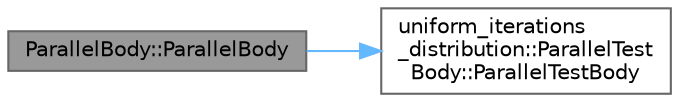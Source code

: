 digraph "ParallelBody::ParallelBody"
{
 // LATEX_PDF_SIZE
  bgcolor="transparent";
  edge [fontname=Helvetica,fontsize=10,labelfontname=Helvetica,labelfontsize=10];
  node [fontname=Helvetica,fontsize=10,shape=box,height=0.2,width=0.4];
  rankdir="LR";
  Node1 [id="Node000001",label="ParallelBody::ParallelBody",height=0.2,width=0.4,color="gray40", fillcolor="grey60", style="filled", fontcolor="black",tooltip=" "];
  Node1 -> Node2 [id="edge1_Node000001_Node000002",color="steelblue1",style="solid",tooltip=" "];
  Node2 [id="Node000002",label="uniform_iterations\l_distribution::ParallelTest\lBody::ParallelTestBody",height=0.2,width=0.4,color="grey40", fillcolor="white", style="filled",URL="$classuniform__iterations__distribution_1_1_parallel_test_body.html#ac25ec90ba377a689a01d9c6a237fd039",tooltip=" "];
}
